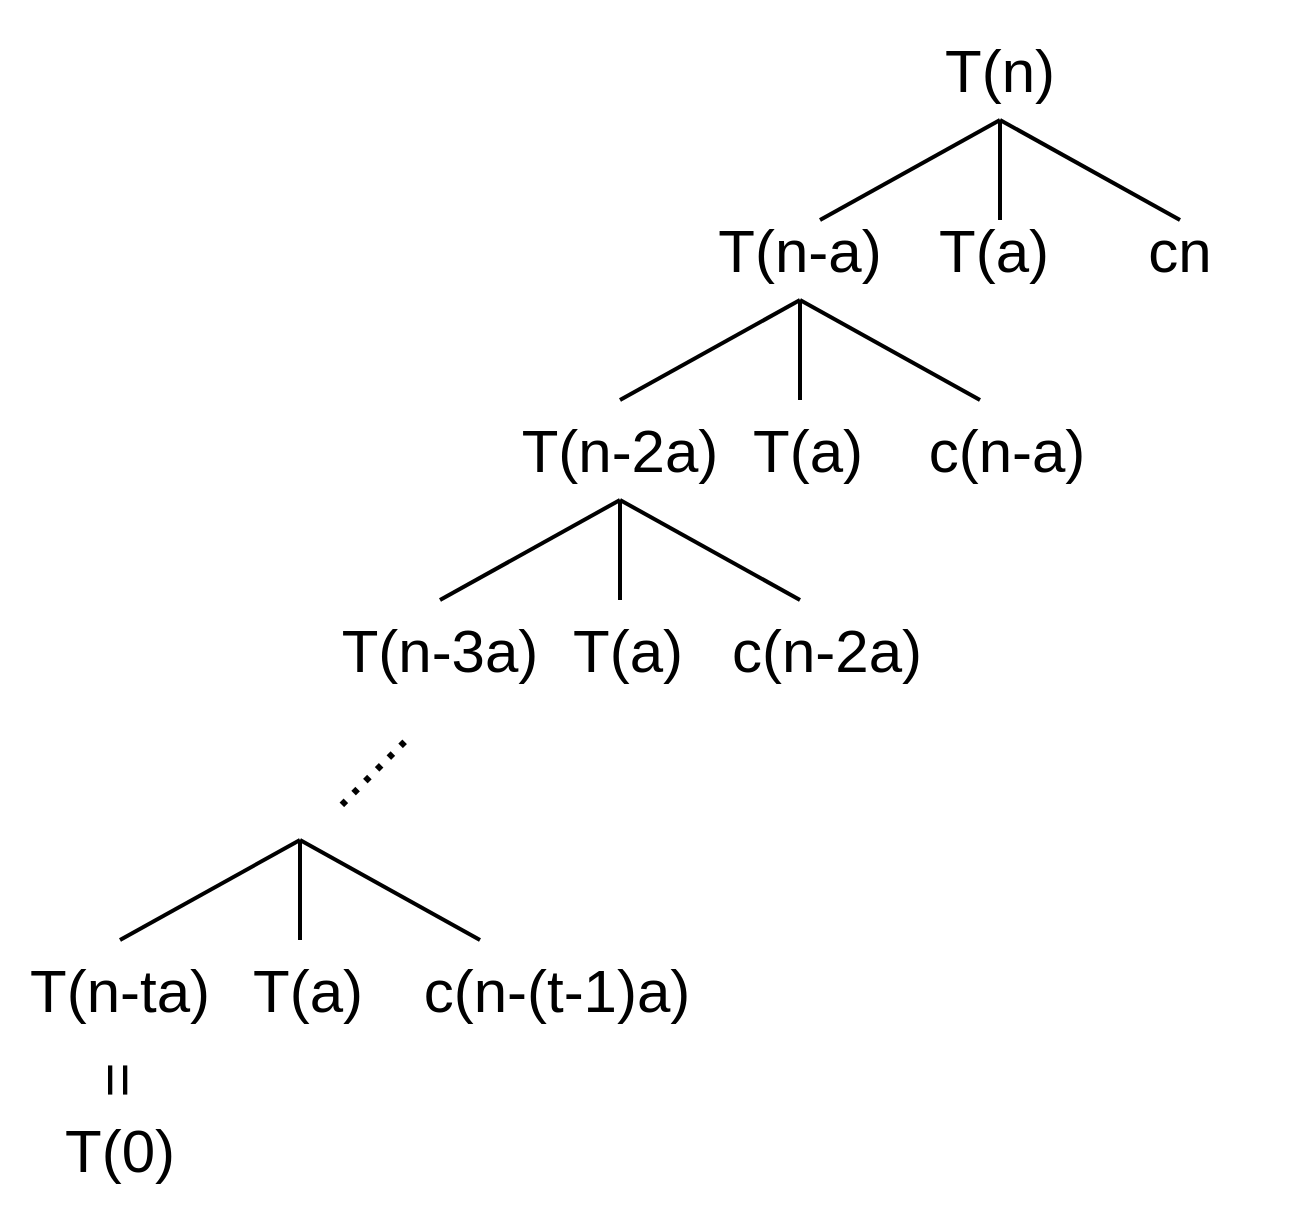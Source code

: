 <mxfile version="11.2.1" type="device" pages="1"><diagram id="XDg7xsdeJRcf6kYqO_ze" name="第 1 页"><mxGraphModel dx="1483" dy="904" grid="1" gridSize="10" guides="1" tooltips="1" connect="1" arrows="1" fold="1" page="1" pageScale="1" pageWidth="4681" pageHeight="3300" math="0" shadow="0"><root><mxCell id="0"/><mxCell id="1" parent="0"/><mxCell id="Ar_fbiX5fyRTN2xe64-P-1" value="T(n)" style="text;html=1;strokeColor=none;fillColor=none;align=center;verticalAlign=middle;whiteSpace=wrap;rounded=0;fontSize=30;" vertex="1" parent="1"><mxGeometry x="1075" y="310" width="130" height="70" as="geometry"/></mxCell><mxCell id="Ar_fbiX5fyRTN2xe64-P-6" value="" style="group" vertex="1" connectable="0" parent="1"><mxGeometry x="1050" y="370" width="180" height="50" as="geometry"/></mxCell><mxCell id="Ar_fbiX5fyRTN2xe64-P-2" value="" style="endArrow=none;html=1;fontSize=50;strokeWidth=2;" edge="1" parent="Ar_fbiX5fyRTN2xe64-P-6"><mxGeometry width="50" height="50" relative="1" as="geometry"><mxPoint y="50" as="sourcePoint"/><mxPoint x="90" as="targetPoint"/></mxGeometry></mxCell><mxCell id="Ar_fbiX5fyRTN2xe64-P-3" value="" style="endArrow=none;html=1;fontSize=50;strokeWidth=2;" edge="1" parent="Ar_fbiX5fyRTN2xe64-P-6"><mxGeometry width="50" height="50" relative="1" as="geometry"><mxPoint x="90" y="50" as="sourcePoint"/><mxPoint x="90" as="targetPoint"/></mxGeometry></mxCell><mxCell id="Ar_fbiX5fyRTN2xe64-P-4" value="" style="endArrow=none;html=1;fontSize=50;strokeWidth=2;" edge="1" parent="Ar_fbiX5fyRTN2xe64-P-6"><mxGeometry width="50" height="50" relative="1" as="geometry"><mxPoint x="180" y="50" as="sourcePoint"/><mxPoint x="90" as="targetPoint"/></mxGeometry></mxCell><mxCell id="Ar_fbiX5fyRTN2xe64-P-9" value="T(n-a)" style="text;html=1;strokeColor=none;fillColor=none;align=center;verticalAlign=middle;whiteSpace=wrap;rounded=0;fontSize=30;" vertex="1" parent="1"><mxGeometry x="980" y="400" width="120" height="70" as="geometry"/></mxCell><mxCell id="Ar_fbiX5fyRTN2xe64-P-10" value="T(a)" style="text;html=1;strokeColor=none;fillColor=none;align=center;verticalAlign=middle;whiteSpace=wrap;rounded=0;fontSize=30;" vertex="1" parent="1"><mxGeometry x="1077" y="400" width="120" height="70" as="geometry"/></mxCell><mxCell id="Ar_fbiX5fyRTN2xe64-P-11" value="cn" style="text;html=1;strokeColor=none;fillColor=none;align=center;verticalAlign=middle;whiteSpace=wrap;rounded=0;fontSize=30;" vertex="1" parent="1"><mxGeometry x="1170" y="400" width="120" height="70" as="geometry"/></mxCell><mxCell id="Ar_fbiX5fyRTN2xe64-P-18" value="" style="group" vertex="1" connectable="0" parent="1"><mxGeometry x="950" y="460" width="180" height="50" as="geometry"/></mxCell><mxCell id="Ar_fbiX5fyRTN2xe64-P-19" value="" style="endArrow=none;html=1;fontSize=50;strokeWidth=2;" edge="1" parent="Ar_fbiX5fyRTN2xe64-P-18"><mxGeometry width="50" height="50" relative="1" as="geometry"><mxPoint y="50" as="sourcePoint"/><mxPoint x="90" as="targetPoint"/></mxGeometry></mxCell><mxCell id="Ar_fbiX5fyRTN2xe64-P-20" value="" style="endArrow=none;html=1;fontSize=50;strokeWidth=2;" edge="1" parent="Ar_fbiX5fyRTN2xe64-P-18"><mxGeometry width="50" height="50" relative="1" as="geometry"><mxPoint x="90" y="50" as="sourcePoint"/><mxPoint x="90" as="targetPoint"/></mxGeometry></mxCell><mxCell id="Ar_fbiX5fyRTN2xe64-P-21" value="" style="endArrow=none;html=1;fontSize=50;strokeWidth=2;" edge="1" parent="Ar_fbiX5fyRTN2xe64-P-18"><mxGeometry width="50" height="50" relative="1" as="geometry"><mxPoint x="180" y="50" as="sourcePoint"/><mxPoint x="90" as="targetPoint"/></mxGeometry></mxCell><mxCell id="Ar_fbiX5fyRTN2xe64-P-22" value="T(n-2a)" style="text;html=1;strokeColor=none;fillColor=none;align=center;verticalAlign=middle;whiteSpace=wrap;rounded=0;fontSize=30;" vertex="1" parent="1"><mxGeometry x="890" y="500" width="120" height="70" as="geometry"/></mxCell><mxCell id="Ar_fbiX5fyRTN2xe64-P-23" value="T(a)" style="text;html=1;strokeColor=none;fillColor=none;align=center;verticalAlign=middle;whiteSpace=wrap;rounded=0;fontSize=30;" vertex="1" parent="1"><mxGeometry x="984" y="500" width="120" height="70" as="geometry"/></mxCell><mxCell id="Ar_fbiX5fyRTN2xe64-P-24" value="c(n-a)" style="text;html=1;strokeColor=none;fillColor=none;align=center;verticalAlign=middle;whiteSpace=wrap;rounded=0;fontSize=30;" vertex="1" parent="1"><mxGeometry x="1077" y="500" width="133" height="70" as="geometry"/></mxCell><mxCell id="Ar_fbiX5fyRTN2xe64-P-27" value="" style="group" vertex="1" connectable="0" parent="1"><mxGeometry x="860" y="560" width="180" height="50" as="geometry"/></mxCell><mxCell id="Ar_fbiX5fyRTN2xe64-P-28" value="" style="endArrow=none;html=1;fontSize=50;strokeWidth=2;" edge="1" parent="Ar_fbiX5fyRTN2xe64-P-27"><mxGeometry width="50" height="50" relative="1" as="geometry"><mxPoint y="50" as="sourcePoint"/><mxPoint x="90" as="targetPoint"/></mxGeometry></mxCell><mxCell id="Ar_fbiX5fyRTN2xe64-P-29" value="" style="endArrow=none;html=1;fontSize=50;strokeWidth=2;" edge="1" parent="Ar_fbiX5fyRTN2xe64-P-27"><mxGeometry width="50" height="50" relative="1" as="geometry"><mxPoint x="90" y="50" as="sourcePoint"/><mxPoint x="90" as="targetPoint"/></mxGeometry></mxCell><mxCell id="Ar_fbiX5fyRTN2xe64-P-30" value="" style="endArrow=none;html=1;fontSize=50;strokeWidth=2;" edge="1" parent="Ar_fbiX5fyRTN2xe64-P-27"><mxGeometry width="50" height="50" relative="1" as="geometry"><mxPoint x="180" y="50" as="sourcePoint"/><mxPoint x="90" as="targetPoint"/></mxGeometry></mxCell><mxCell id="Ar_fbiX5fyRTN2xe64-P-31" value="T(n-3a)" style="text;html=1;strokeColor=none;fillColor=none;align=center;verticalAlign=middle;whiteSpace=wrap;rounded=0;fontSize=30;" vertex="1" parent="1"><mxGeometry x="800" y="600" width="120" height="70" as="geometry"/></mxCell><mxCell id="Ar_fbiX5fyRTN2xe64-P-32" value="T(a)" style="text;html=1;strokeColor=none;fillColor=none;align=center;verticalAlign=middle;whiteSpace=wrap;rounded=0;fontSize=30;" vertex="1" parent="1"><mxGeometry x="894" y="600" width="120" height="70" as="geometry"/></mxCell><mxCell id="Ar_fbiX5fyRTN2xe64-P-33" value="c(n-2a)" style="text;html=1;strokeColor=none;fillColor=none;align=center;verticalAlign=middle;whiteSpace=wrap;rounded=0;fontSize=30;" vertex="1" parent="1"><mxGeometry x="987" y="600" width="133" height="70" as="geometry"/></mxCell><mxCell id="Ar_fbiX5fyRTN2xe64-P-35" value="......" style="text;html=1;strokeColor=none;fillColor=none;align=center;verticalAlign=middle;whiteSpace=wrap;rounded=0;fontSize=30;rotation=-45;" vertex="1" parent="1"><mxGeometry x="790" y="665" width="60" height="50" as="geometry"/></mxCell><mxCell id="Ar_fbiX5fyRTN2xe64-P-36" value="" style="group" vertex="1" connectable="0" parent="1"><mxGeometry x="700" y="730" width="180" height="50" as="geometry"/></mxCell><mxCell id="Ar_fbiX5fyRTN2xe64-P-37" value="" style="endArrow=none;html=1;fontSize=50;strokeWidth=2;" edge="1" parent="Ar_fbiX5fyRTN2xe64-P-36"><mxGeometry width="50" height="50" relative="1" as="geometry"><mxPoint y="50" as="sourcePoint"/><mxPoint x="90" as="targetPoint"/></mxGeometry></mxCell><mxCell id="Ar_fbiX5fyRTN2xe64-P-38" value="" style="endArrow=none;html=1;fontSize=50;strokeWidth=2;" edge="1" parent="Ar_fbiX5fyRTN2xe64-P-36"><mxGeometry width="50" height="50" relative="1" as="geometry"><mxPoint x="90" y="50" as="sourcePoint"/><mxPoint x="90" as="targetPoint"/></mxGeometry></mxCell><mxCell id="Ar_fbiX5fyRTN2xe64-P-39" value="" style="endArrow=none;html=1;fontSize=50;strokeWidth=2;" edge="1" parent="Ar_fbiX5fyRTN2xe64-P-36"><mxGeometry width="50" height="50" relative="1" as="geometry"><mxPoint x="180" y="50" as="sourcePoint"/><mxPoint x="90" as="targetPoint"/></mxGeometry></mxCell><mxCell id="Ar_fbiX5fyRTN2xe64-P-40" value="T(n-ta)" style="text;html=1;strokeColor=none;fillColor=none;align=center;verticalAlign=middle;whiteSpace=wrap;rounded=0;fontSize=30;" vertex="1" parent="1"><mxGeometry x="640" y="770" width="120" height="70" as="geometry"/></mxCell><mxCell id="Ar_fbiX5fyRTN2xe64-P-41" value="T(a)" style="text;html=1;strokeColor=none;fillColor=none;align=center;verticalAlign=middle;whiteSpace=wrap;rounded=0;fontSize=30;" vertex="1" parent="1"><mxGeometry x="734" y="770" width="120" height="70" as="geometry"/></mxCell><mxCell id="Ar_fbiX5fyRTN2xe64-P-42" value="c(n-(t-1)a)" style="text;html=1;strokeColor=none;fillColor=none;align=center;verticalAlign=middle;whiteSpace=wrap;rounded=0;fontSize=30;" vertex="1" parent="1"><mxGeometry x="827" y="770" width="183" height="70" as="geometry"/></mxCell><mxCell id="Ar_fbiX5fyRTN2xe64-P-43" value="=" style="text;html=1;strokeColor=none;fillColor=none;align=center;verticalAlign=middle;whiteSpace=wrap;rounded=0;fontSize=30;rotation=90;" vertex="1" parent="1"><mxGeometry x="680" y="840" width="40" height="20" as="geometry"/></mxCell><mxCell id="Ar_fbiX5fyRTN2xe64-P-44" value="T(0)" style="text;html=1;strokeColor=none;fillColor=none;align=center;verticalAlign=middle;whiteSpace=wrap;rounded=0;fontSize=30;" vertex="1" parent="1"><mxGeometry x="640" y="850" width="120" height="70" as="geometry"/></mxCell></root></mxGraphModel></diagram></mxfile>